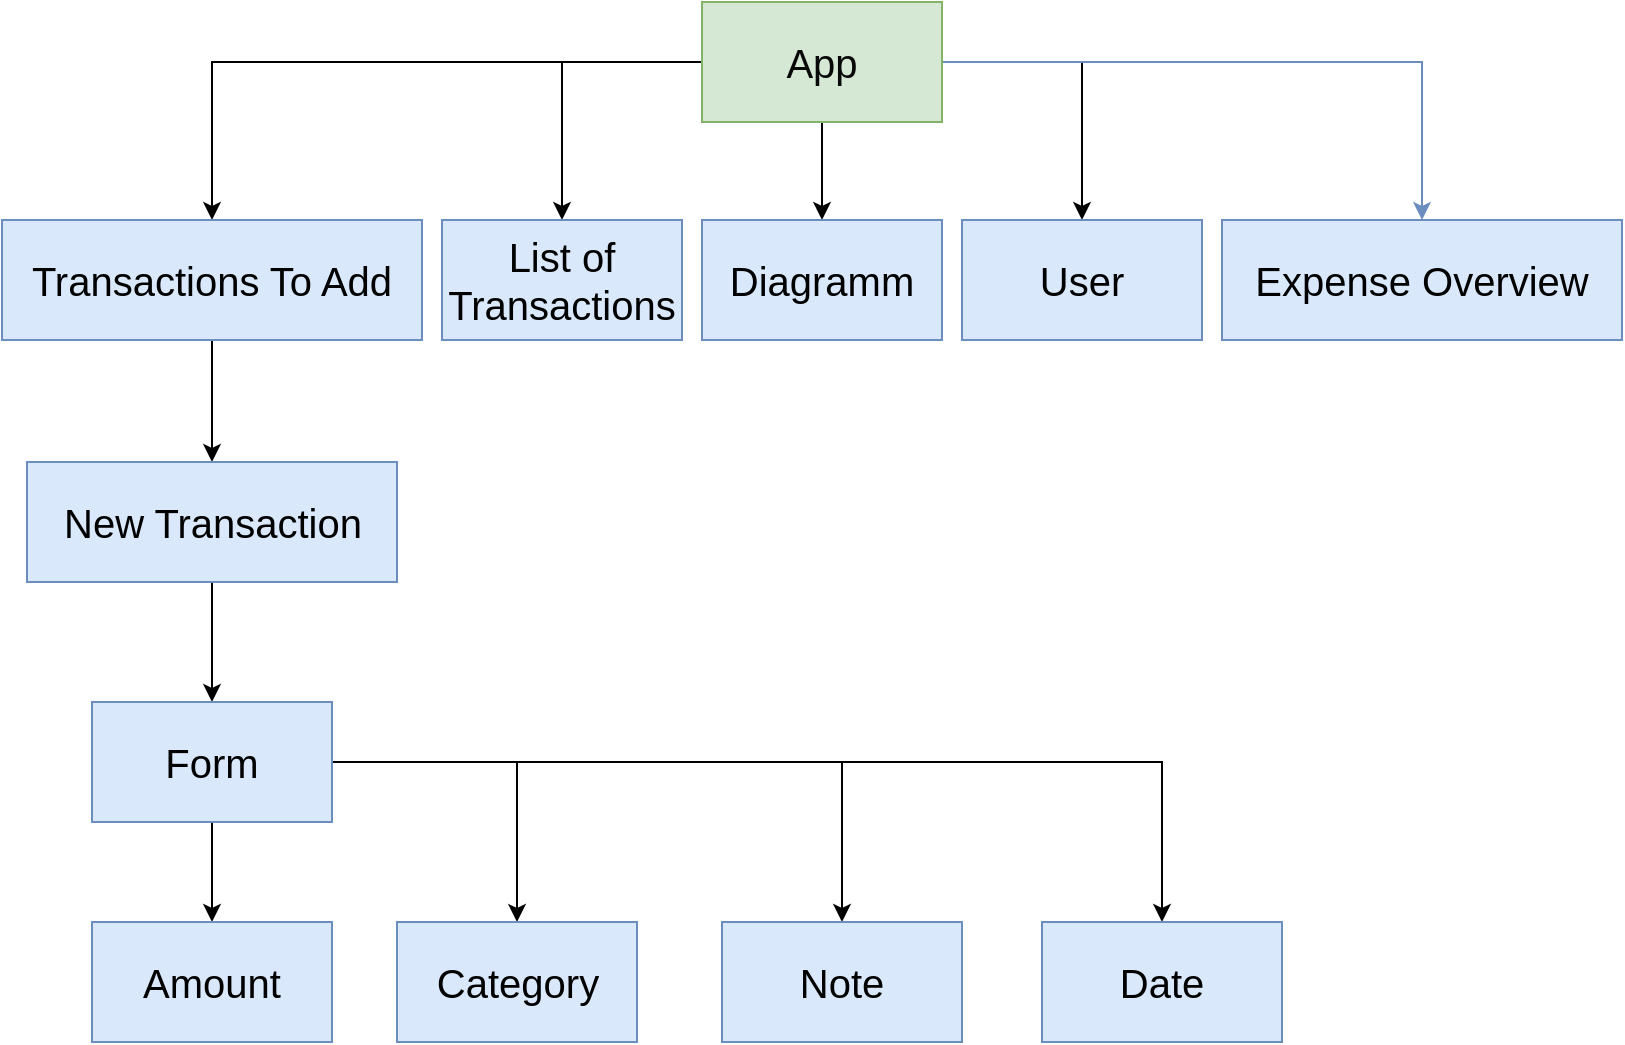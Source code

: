 <mxfile version="20.8.16" type="device"><diagram name="Page-1" id="uemhkCsAb2dFaT6h1IQ_"><mxGraphModel dx="954" dy="603" grid="1" gridSize="10" guides="1" tooltips="1" connect="1" arrows="1" fold="1" page="1" pageScale="1" pageWidth="827" pageHeight="1169" math="0" shadow="0"><root><mxCell id="0"/><mxCell id="1" parent="0"/><mxCell id="63pIkpM7hQTd4vckpjmZ-3" style="edgeStyle=orthogonalEdgeStyle;rounded=0;orthogonalLoop=1;jettySize=auto;html=1;fontSize=20;fontColor=#080808;" parent="1" source="63pIkpM7hQTd4vckpjmZ-1" target="63pIkpM7hQTd4vckpjmZ-4" edge="1"><mxGeometry relative="1" as="geometry"><mxPoint x="420" y="210" as="targetPoint"/></mxGeometry></mxCell><mxCell id="63pIkpM7hQTd4vckpjmZ-6" style="edgeStyle=orthogonalEdgeStyle;rounded=0;orthogonalLoop=1;jettySize=auto;html=1;entryX=0.5;entryY=0;entryDx=0;entryDy=0;fontSize=20;fontColor=#080808;fillColor=#dae8fc;strokeColor=#6c8ebf;" parent="1" source="63pIkpM7hQTd4vckpjmZ-1" target="63pIkpM7hQTd4vckpjmZ-5" edge="1"><mxGeometry relative="1" as="geometry"/></mxCell><mxCell id="63pIkpM7hQTd4vckpjmZ-8" style="edgeStyle=orthogonalEdgeStyle;rounded=0;orthogonalLoop=1;jettySize=auto;html=1;fontSize=20;fontColor=#080808;" parent="1" source="63pIkpM7hQTd4vckpjmZ-1" target="63pIkpM7hQTd4vckpjmZ-7" edge="1"><mxGeometry relative="1" as="geometry"/></mxCell><mxCell id="63pIkpM7hQTd4vckpjmZ-17" style="edgeStyle=orthogonalEdgeStyle;rounded=0;orthogonalLoop=1;jettySize=auto;html=1;fontSize=20;fontColor=#080808;" parent="1" source="63pIkpM7hQTd4vckpjmZ-1" target="63pIkpM7hQTd4vckpjmZ-16" edge="1"><mxGeometry relative="1" as="geometry"/></mxCell><mxCell id="63pIkpM7hQTd4vckpjmZ-19" style="edgeStyle=orthogonalEdgeStyle;rounded=0;orthogonalLoop=1;jettySize=auto;html=1;fontSize=20;fontColor=#080808;" parent="1" source="63pIkpM7hQTd4vckpjmZ-1" target="63pIkpM7hQTd4vckpjmZ-18" edge="1"><mxGeometry relative="1" as="geometry"/></mxCell><mxCell id="63pIkpM7hQTd4vckpjmZ-1" value="&lt;font color=&quot;#080808&quot; style=&quot;font-size: 20px;&quot;&gt;App&lt;/font&gt;" style="rounded=0;whiteSpace=wrap;html=1;fillColor=#d5e8d4;strokeColor=#82b366;" parent="1" vertex="1"><mxGeometry x="360" y="120" width="120" height="60" as="geometry"/></mxCell><mxCell id="63pIkpM7hQTd4vckpjmZ-4" value="User" style="rounded=0;whiteSpace=wrap;html=1;fontSize=20;fillColor=#dae8fc;strokeColor=#6c8ebf;" parent="1" vertex="1"><mxGeometry x="490" y="229" width="120" height="60" as="geometry"/></mxCell><mxCell id="63pIkpM7hQTd4vckpjmZ-5" value="Expense Overview" style="rounded=0;whiteSpace=wrap;html=1;fontSize=20;fillColor=#dae8fc;strokeColor=#6c8ebf;" parent="1" vertex="1"><mxGeometry x="620" y="229" width="200" height="60" as="geometry"/></mxCell><mxCell id="63pIkpM7hQTd4vckpjmZ-12" value="" style="edgeStyle=orthogonalEdgeStyle;rounded=0;orthogonalLoop=1;jettySize=auto;html=1;fontSize=20;fontColor=#080808;" parent="1" source="63pIkpM7hQTd4vckpjmZ-7" target="63pIkpM7hQTd4vckpjmZ-11" edge="1"><mxGeometry relative="1" as="geometry"/></mxCell><mxCell id="63pIkpM7hQTd4vckpjmZ-7" value="Transactions To Add" style="rounded=0;whiteSpace=wrap;html=1;fontSize=20;fillColor=#dae8fc;strokeColor=#6c8ebf;" parent="1" vertex="1"><mxGeometry x="10" y="229" width="210" height="60" as="geometry"/></mxCell><mxCell id="63pIkpM7hQTd4vckpjmZ-15" value="" style="edgeStyle=orthogonalEdgeStyle;rounded=0;orthogonalLoop=1;jettySize=auto;html=1;fontSize=20;fontColor=#080808;" parent="1" source="63pIkpM7hQTd4vckpjmZ-11" target="63pIkpM7hQTd4vckpjmZ-14" edge="1"><mxGeometry relative="1" as="geometry"/></mxCell><mxCell id="63pIkpM7hQTd4vckpjmZ-11" value="New Transaction" style="whiteSpace=wrap;html=1;fontSize=20;fillColor=#dae8fc;strokeColor=#6c8ebf;rounded=0;" parent="1" vertex="1"><mxGeometry x="22.5" y="350" width="185" height="60" as="geometry"/></mxCell><mxCell id="dCIV1ptjfWs4SEna4wkQ-2" value="" style="edgeStyle=orthogonalEdgeStyle;rounded=0;orthogonalLoop=1;jettySize=auto;html=1;" parent="1" source="63pIkpM7hQTd4vckpjmZ-14" target="dCIV1ptjfWs4SEna4wkQ-1" edge="1"><mxGeometry relative="1" as="geometry"/></mxCell><mxCell id="dCIV1ptjfWs4SEna4wkQ-5" value="" style="edgeStyle=orthogonalEdgeStyle;rounded=0;orthogonalLoop=1;jettySize=auto;html=1;" parent="1" source="63pIkpM7hQTd4vckpjmZ-14" target="dCIV1ptjfWs4SEna4wkQ-4" edge="1"><mxGeometry relative="1" as="geometry"/></mxCell><mxCell id="dCIV1ptjfWs4SEna4wkQ-7" style="edgeStyle=orthogonalEdgeStyle;rounded=0;orthogonalLoop=1;jettySize=auto;html=1;fontSize=20;" parent="1" source="63pIkpM7hQTd4vckpjmZ-14" target="dCIV1ptjfWs4SEna4wkQ-6" edge="1"><mxGeometry relative="1" as="geometry"/></mxCell><mxCell id="dCIV1ptjfWs4SEna4wkQ-9" style="edgeStyle=orthogonalEdgeStyle;rounded=0;orthogonalLoop=1;jettySize=auto;html=1;entryX=0.5;entryY=0;entryDx=0;entryDy=0;fontSize=20;" parent="1" source="63pIkpM7hQTd4vckpjmZ-14" target="dCIV1ptjfWs4SEna4wkQ-8" edge="1"><mxGeometry relative="1" as="geometry"/></mxCell><mxCell id="63pIkpM7hQTd4vckpjmZ-14" value="Form" style="rounded=0;whiteSpace=wrap;html=1;fontSize=20;fillColor=#dae8fc;strokeColor=#6c8ebf;" parent="1" vertex="1"><mxGeometry x="55" y="470" width="120" height="60" as="geometry"/></mxCell><mxCell id="63pIkpM7hQTd4vckpjmZ-16" value="Diagramm" style="rounded=0;whiteSpace=wrap;html=1;fontSize=20;fillColor=#dae8fc;strokeColor=#6c8ebf;" parent="1" vertex="1"><mxGeometry x="360" y="229" width="120" height="60" as="geometry"/></mxCell><mxCell id="63pIkpM7hQTd4vckpjmZ-18" value="List of Transactions" style="rounded=0;whiteSpace=wrap;html=1;fontSize=20;fillColor=#dae8fc;strokeColor=#6c8ebf;" parent="1" vertex="1"><mxGeometry x="230" y="229" width="120" height="60" as="geometry"/></mxCell><mxCell id="dCIV1ptjfWs4SEna4wkQ-1" value="Amount" style="rounded=0;whiteSpace=wrap;html=1;fontSize=20;fillColor=#dae8fc;strokeColor=#6c8ebf;" parent="1" vertex="1"><mxGeometry x="55" y="580" width="120" height="60" as="geometry"/></mxCell><mxCell id="dCIV1ptjfWs4SEna4wkQ-4" value="Category" style="rounded=0;whiteSpace=wrap;html=1;fontSize=20;fillColor=#dae8fc;strokeColor=#6c8ebf;" parent="1" vertex="1"><mxGeometry x="207.5" y="580" width="120" height="60" as="geometry"/></mxCell><mxCell id="dCIV1ptjfWs4SEna4wkQ-6" value="&lt;font style=&quot;font-size: 20px;&quot;&gt;Note&lt;/font&gt;" style="rounded=0;whiteSpace=wrap;html=1;fillColor=#dae8fc;strokeColor=#6c8ebf;" parent="1" vertex="1"><mxGeometry x="370" y="580" width="120" height="60" as="geometry"/></mxCell><mxCell id="dCIV1ptjfWs4SEna4wkQ-8" value="Date" style="rounded=0;whiteSpace=wrap;html=1;fontSize=20;fillColor=#dae8fc;strokeColor=#6c8ebf;" parent="1" vertex="1"><mxGeometry x="530" y="580" width="120" height="60" as="geometry"/></mxCell></root></mxGraphModel></diagram></mxfile>